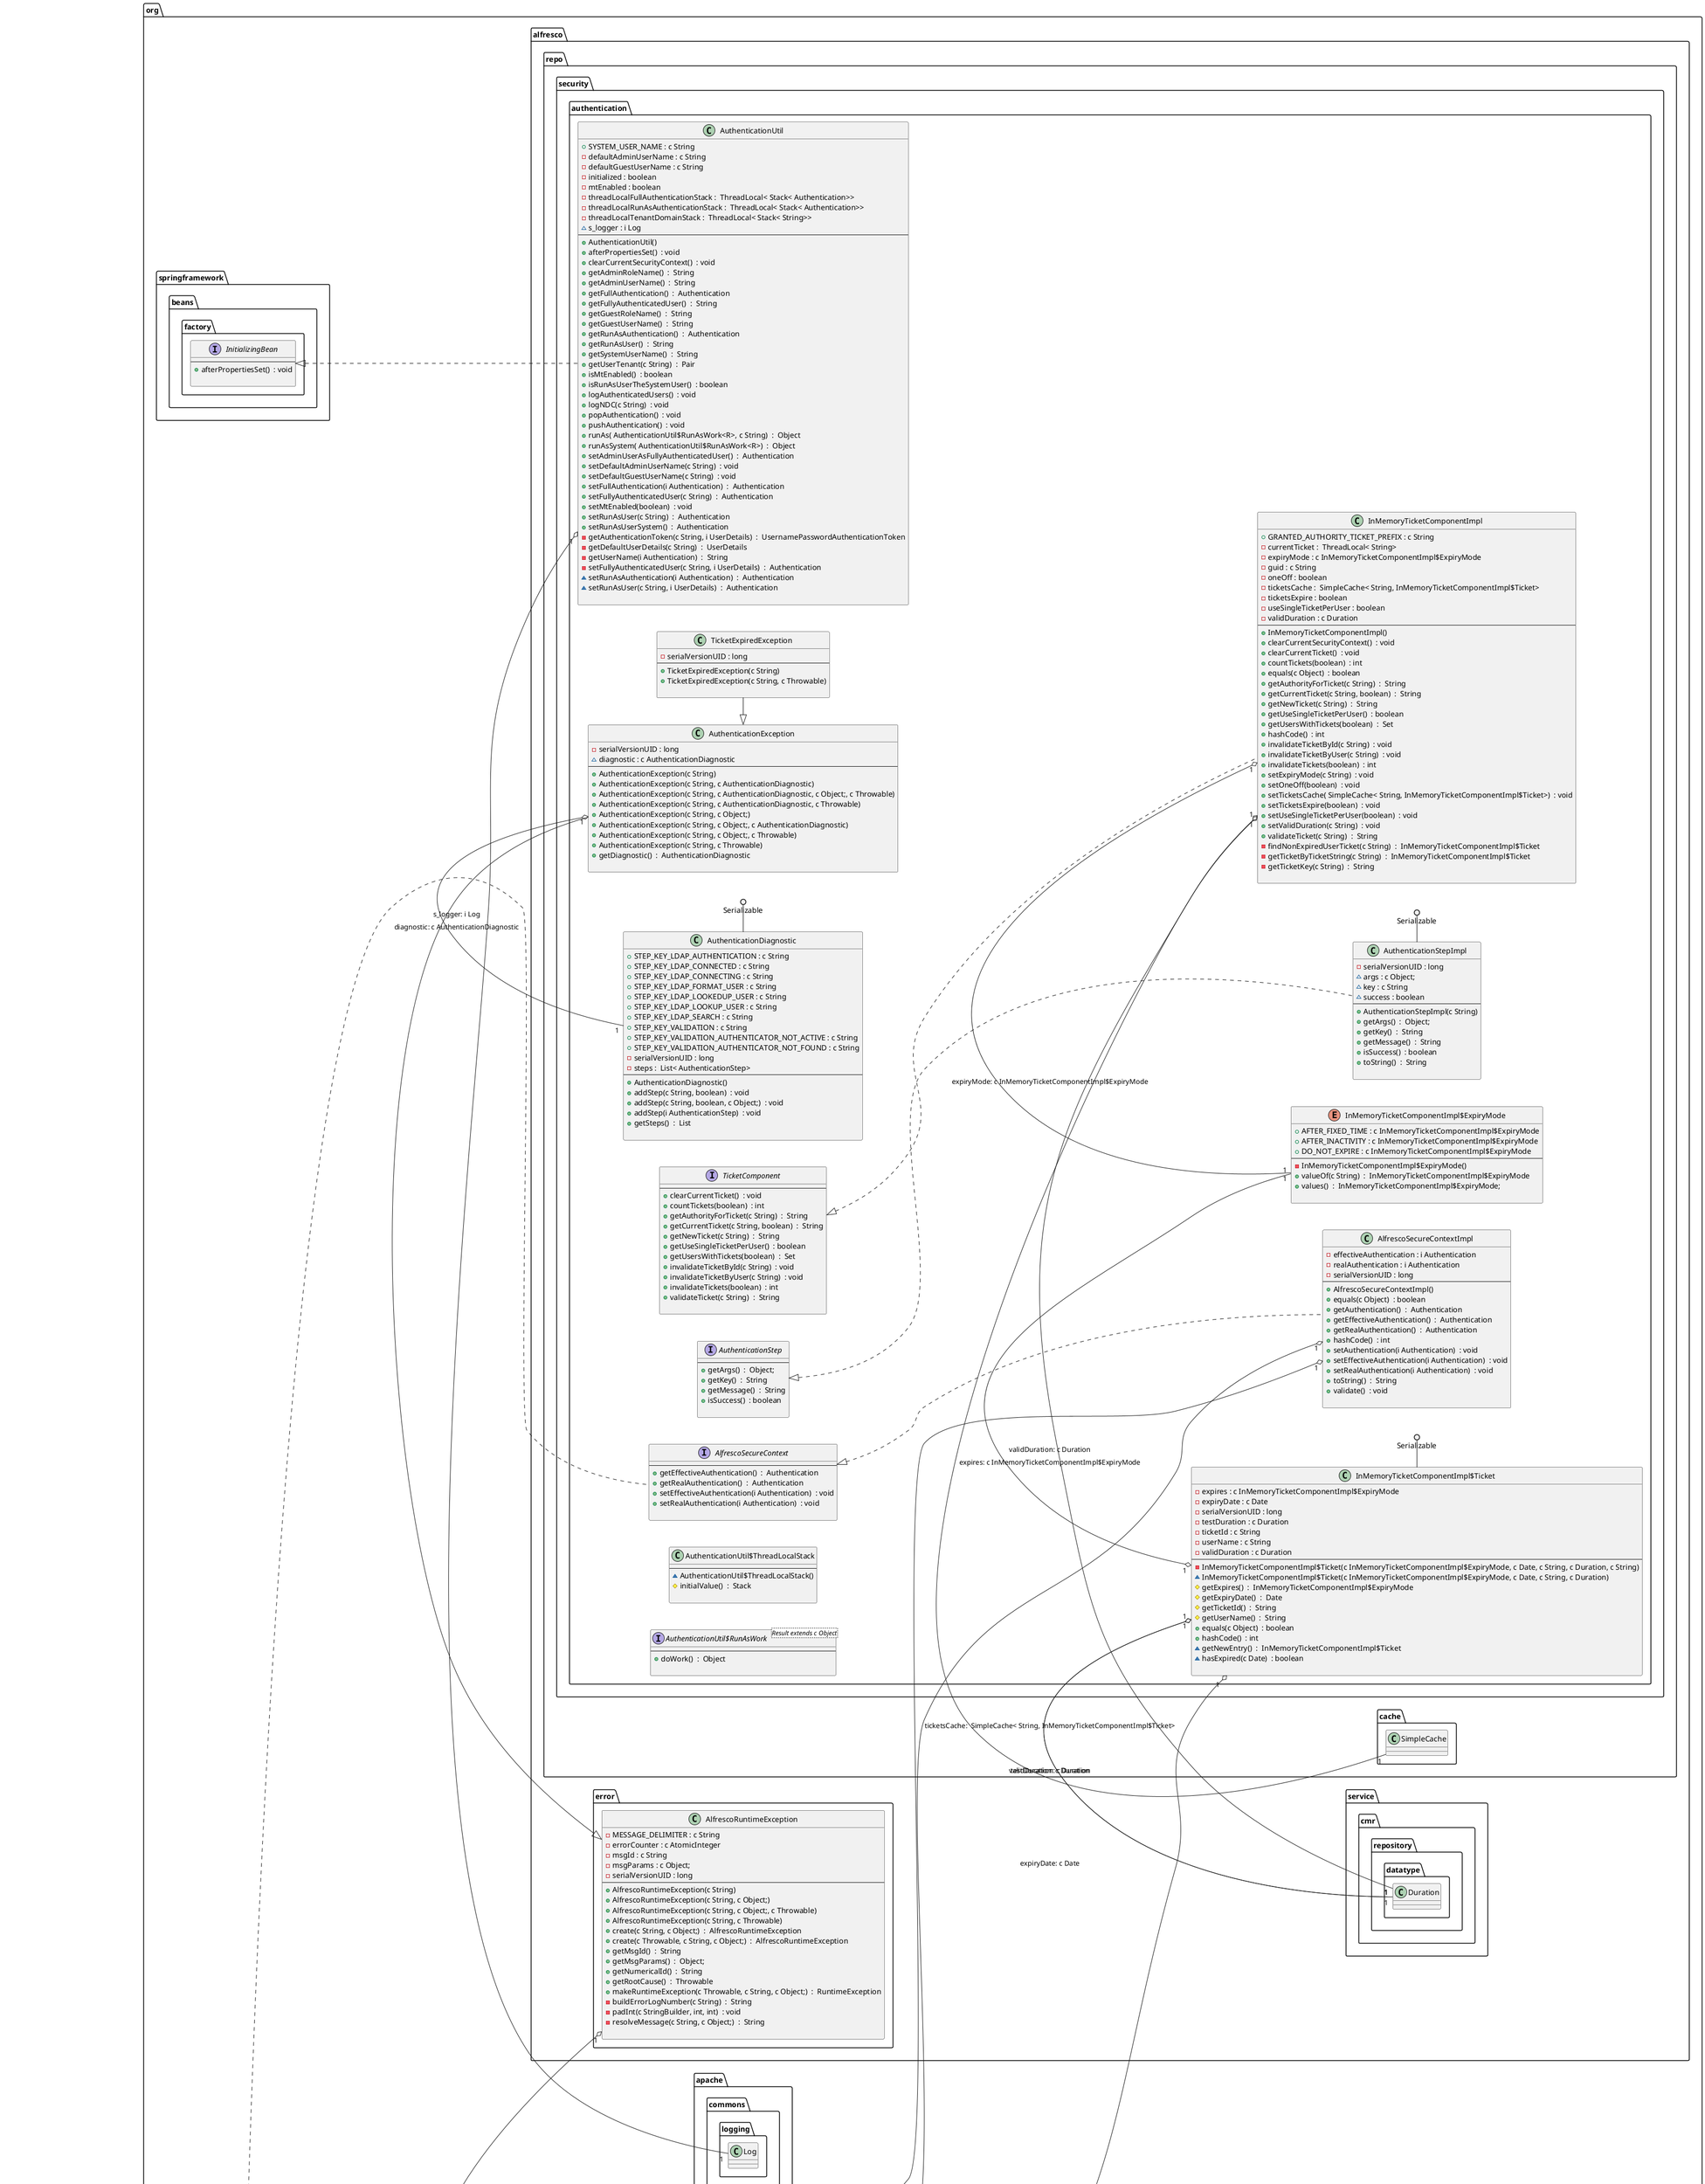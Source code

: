@startuml

' Generated using https://github.com/juanmf/Java2PlantUML

left to right direction
' Participants 

interface org.alfresco.repo.security.authentication.AlfrescoSecureContext {
--
+  getEffectiveAuthentication()  :  Authentication
+  getRealAuthentication()  :  Authentication
+  setEffectiveAuthentication(i Authentication)  : void
+  setRealAuthentication(i Authentication)  : void

}
interface net.sf.acegisecurity.context.security.SecureContext {
--
+  getAuthentication()  :  Authentication
+  setAuthentication(i Authentication)  : void

}
class org.alfresco.repo.security.authentication.AuthenticationUtil$ThreadLocalStack {
--
~   AuthenticationUtil$ThreadLocalStack() 
#  initialValue()  :  Stack

}
class org.alfresco.repo.security.authentication.TicketExpiredException {
-  serialVersionUID : long
--
+   TicketExpiredException(c String) 
+   TicketExpiredException(c String, c Throwable) 

}
class org.alfresco.repo.security.authentication.InMemoryTicketComponentImpl$Ticket {
-  expires : c InMemoryTicketComponentImpl$ExpiryMode
-  expiryDate : c Date
-  serialVersionUID : long
-  testDuration : c Duration
-  ticketId : c String
-  userName : c String
-  validDuration : c Duration
--
-   InMemoryTicketComponentImpl$Ticket(c InMemoryTicketComponentImpl$ExpiryMode, c Date, c String, c Duration, c String) 
~   InMemoryTicketComponentImpl$Ticket(c InMemoryTicketComponentImpl$ExpiryMode, c Date, c String, c Duration) 
#  getExpires()  :  InMemoryTicketComponentImpl$ExpiryMode
#  getExpiryDate()  :  Date
#  getTicketId()  :  String
#  getUserName()  :  String
+  equals(c Object)  : boolean
+  hashCode()  : int
~  getNewEntry()  :  InMemoryTicketComponentImpl$Ticket
~  hasExpired(c Date)  : boolean

}
class org.alfresco.repo.security.authentication.InMemoryTicketComponentImpl {
+  GRANTED_AUTHORITY_TICKET_PREFIX : c String
-  currentTicket :  ThreadLocal< String>
-  expiryMode : c InMemoryTicketComponentImpl$ExpiryMode
-  guid : c String
-  oneOff : boolean
-  ticketsCache :  SimpleCache< String, InMemoryTicketComponentImpl$Ticket>
-  ticketsExpire : boolean
-  useSingleTicketPerUser : boolean
-  validDuration : c Duration
--
+   InMemoryTicketComponentImpl() 
+  clearCurrentSecurityContext()  : void
+  clearCurrentTicket()  : void
+  countTickets(boolean)  : int
+  equals(c Object)  : boolean
+  getAuthorityForTicket(c String)  :  String
+  getCurrentTicket(c String, boolean)  :  String
+  getNewTicket(c String)  :  String
+  getUseSingleTicketPerUser()  : boolean
+  getUsersWithTickets(boolean)  :  Set
+  hashCode()  : int
+  invalidateTicketById(c String)  : void
+  invalidateTicketByUser(c String)  : void
+  invalidateTickets(boolean)  : int
+  setExpiryMode(c String)  : void
+  setOneOff(boolean)  : void
+  setTicketsCache( SimpleCache< String, InMemoryTicketComponentImpl$Ticket>)  : void
+  setTicketsExpire(boolean)  : void
+  setUseSingleTicketPerUser(boolean)  : void
+  setValidDuration(c String)  : void
+  validateTicket(c String)  :  String
-  findNonExpiredUserTicket(c String)  :  InMemoryTicketComponentImpl$Ticket
-  getTicketByTicketString(c String)  :  InMemoryTicketComponentImpl$Ticket
-  getTicketKey(c String)  :  String

}
interface org.springframework.beans.factory.InitializingBean {
--
+  afterPropertiesSet()  : void

}
interface org.alfresco.repo.security.authentication.AuthenticationStep {
--
+  getArgs()  :  Object;
+  getKey()  :  String
+  getMessage()  :  String
+  isSuccess()  : boolean

}
interface org.alfresco.repo.security.authentication.AuthenticationUtil$RunAsWork <Result extends c Object> {
--
+  doWork()  :  Object

}
class org.alfresco.repo.security.authentication.AuthenticationUtil {
+  SYSTEM_USER_NAME : c String
-  defaultAdminUserName : c String
-  defaultGuestUserName : c String
-  initialized : boolean
-  mtEnabled : boolean
-  threadLocalFullAuthenticationStack :  ThreadLocal< Stack< Authentication>>
-  threadLocalRunAsAuthenticationStack :  ThreadLocal< Stack< Authentication>>
-  threadLocalTenantDomainStack :  ThreadLocal< Stack< String>>
~  s_logger : i Log
--
+   AuthenticationUtil() 
+  afterPropertiesSet()  : void
+  clearCurrentSecurityContext()  : void
+  getAdminRoleName()  :  String
+  getAdminUserName()  :  String
+  getFullAuthentication()  :  Authentication
+  getFullyAuthenticatedUser()  :  String
+  getGuestRoleName()  :  String
+  getGuestUserName()  :  String
+  getRunAsAuthentication()  :  Authentication
+  getRunAsUser()  :  String
+  getSystemUserName()  :  String
+  getUserTenant(c String)  :  Pair
+  isMtEnabled()  : boolean
+  isRunAsUserTheSystemUser()  : boolean
+  logAuthenticatedUsers()  : void
+  logNDC(c String)  : void
+  popAuthentication()  : void
+  pushAuthentication()  : void
+  runAs( AuthenticationUtil$RunAsWork<R>, c String)  :  Object
+  runAsSystem( AuthenticationUtil$RunAsWork<R>)  :  Object
+  setAdminUserAsFullyAuthenticatedUser()  :  Authentication
+  setDefaultAdminUserName(c String)  : void
+  setDefaultGuestUserName(c String)  : void
+  setFullAuthentication(i Authentication)  :  Authentication
+  setFullyAuthenticatedUser(c String)  :  Authentication
+  setMtEnabled(boolean)  : void
+  setRunAsUser(c String)  :  Authentication
+  setRunAsUserSystem()  :  Authentication
-  getAuthenticationToken(c String, i UserDetails)  :  UsernamePasswordAuthenticationToken
-  getDefaultUserDetails(c String)  :  UserDetails
-  getUserName(i Authentication)  :  String
-  setFullyAuthenticatedUser(c String, i UserDetails)  :  Authentication
~  setRunAsAuthentication(i Authentication)  :  Authentication
~  setRunAsUser(c String, i UserDetails)  :  Authentication

}
class org.alfresco.repo.security.authentication.AuthenticationException {
-  serialVersionUID : long
~  diagnostic : c AuthenticationDiagnostic
--
+   AuthenticationException(c String) 
+   AuthenticationException(c String, c AuthenticationDiagnostic) 
+   AuthenticationException(c String, c AuthenticationDiagnostic, c Object;, c Throwable) 
+   AuthenticationException(c String, c AuthenticationDiagnostic, c Throwable) 
+   AuthenticationException(c String, c Object;) 
+   AuthenticationException(c String, c Object;, c AuthenticationDiagnostic) 
+   AuthenticationException(c String, c Object;, c Throwable) 
+   AuthenticationException(c String, c Throwable) 
+  getDiagnostic()  :  AuthenticationDiagnostic

}
class org.alfresco.error.AlfrescoRuntimeException {
-  MESSAGE_DELIMITER : c String
-  errorCounter : c AtomicInteger
-  msgId : c String
-  msgParams : c Object;
-  serialVersionUID : long
--
+   AlfrescoRuntimeException(c String) 
+   AlfrescoRuntimeException(c String, c Object;) 
+   AlfrescoRuntimeException(c String, c Object;, c Throwable) 
+   AlfrescoRuntimeException(c String, c Throwable) 
+  create(c String, c Object;)  :  AlfrescoRuntimeException
+  create(c Throwable, c String, c Object;)  :  AlfrescoRuntimeException
+  getMsgId()  :  String
+  getMsgParams()  :  Object;
+  getNumericalId()  :  String
+  getRootCause()  :  Throwable
+  makeRuntimeException(c Throwable, c String, c Object;)  :  RuntimeException
-  buildErrorLogNumber(c String)  :  String
-  padInt(c StringBuilder, int, int)  : void
-  resolveMessage(c String, c Object;)  :  String

}
class org.alfresco.repo.security.authentication.AuthenticationDiagnostic {
+  STEP_KEY_LDAP_AUTHENTICATION : c String
+  STEP_KEY_LDAP_CONNECTED : c String
+  STEP_KEY_LDAP_CONNECTING : c String
+  STEP_KEY_LDAP_FORMAT_USER : c String
+  STEP_KEY_LDAP_LOOKEDUP_USER : c String
+  STEP_KEY_LDAP_LOOKUP_USER : c String
+  STEP_KEY_LDAP_SEARCH : c String
+  STEP_KEY_VALIDATION : c String
+  STEP_KEY_VALIDATION_AUTHENTICATOR_NOT_ACTIVE : c String
+  STEP_KEY_VALIDATION_AUTHENTICATOR_NOT_FOUND : c String
-  serialVersionUID : long
-  steps :  List< AuthenticationStep>
--
+   AuthenticationDiagnostic() 
+  addStep(c String, boolean)  : void
+  addStep(c String, boolean, c Object;)  : void
+  addStep(i AuthenticationStep)  : void
+  getSteps()  :  List

}
class org.alfresco.repo.security.authentication.AuthenticationStepImpl {
-  serialVersionUID : long
~  args : c Object;
~  key : c String
~  success : boolean
--
+   AuthenticationStepImpl(c String) 
+  getArgs()  :  Object;
+  getKey()  :  String
+  getMessage()  :  String
+  isSuccess()  : boolean
+  toString()  :  String

}
interface net.sf.acegisecurity.context.Context {
--
+  validate()  : void

}
class org.alfresco.repo.security.authentication.AlfrescoSecureContextImpl {
-  effectiveAuthentication : i Authentication
-  realAuthentication : i Authentication
-  serialVersionUID : long
--
+   AlfrescoSecureContextImpl() 
+  equals(c Object)  : boolean
+  getAuthentication()  :  Authentication
+  getEffectiveAuthentication()  :  Authentication
+  getRealAuthentication()  :  Authentication
+  hashCode()  : int
+  setAuthentication(i Authentication)  : void
+  setEffectiveAuthentication(i Authentication)  : void
+  setRealAuthentication(i Authentication)  : void
+  toString()  :  String
+  validate()  : void

}
enum org.alfresco.repo.security.authentication.InMemoryTicketComponentImpl$ExpiryMode {
+  AFTER_FIXED_TIME : c InMemoryTicketComponentImpl$ExpiryMode
+  AFTER_INACTIVITY : c InMemoryTicketComponentImpl$ExpiryMode
+  DO_NOT_EXPIRE : c InMemoryTicketComponentImpl$ExpiryMode
--
-   InMemoryTicketComponentImpl$ExpiryMode() 
+  valueOf(c String)  :  InMemoryTicketComponentImpl$ExpiryMode
+  values()  :  InMemoryTicketComponentImpl$ExpiryMode;

}
interface org.alfresco.repo.security.authentication.TicketComponent {
--
+  clearCurrentTicket()  : void
+  countTickets(boolean)  : int
+  getAuthorityForTicket(c String)  :  String
+  getCurrentTicket(c String, boolean)  :  String
+  getNewTicket(c String)  :  String
+  getUseSingleTicketPerUser()  : boolean
+  getUsersWithTickets(boolean)  :  Set
+  invalidateTicketById(c String)  : void
+  invalidateTicketByUser(c String)  : void
+  invalidateTickets(boolean)  : int
+  validateTicket(c String)  :  String

}

' Relations 

org.alfresco.repo.security.authentication.InMemoryTicketComponentImpl "1"  o-left-  "1" org.alfresco.repo.cache.SimpleCache  : ticketsCache:  SimpleCache< String, InMemoryTicketComponentImpl$Ticket>
org.alfresco.repo.security.authentication.AlfrescoSecureContextImpl "1"  o-left-  "1" net.sf.acegisecurity.Authentication  : realAuthentication: i Authentication
org.alfresco.repo.security.authentication.InMemoryTicketComponentImpl$Ticket "1"  o-left-  "1" org.alfresco.repo.security.authentication.InMemoryTicketComponentImpl$ExpiryMode  : expires: c InMemoryTicketComponentImpl$ExpiryMode
org.alfresco.error.AlfrescoRuntimeException "1"  o-left-  "1" java.util.concurrent.atomic.AtomicInteger  : errorCounter: c AtomicInteger
org.alfresco.repo.security.authentication.InMemoryTicketComponentImpl$Ticket "1"  o-left-  "1" org.alfresco.service.cmr.repository.datatype.Duration  : testDuration: c Duration
org.alfresco.repo.security.authentication.InMemoryTicketComponentImpl$Ticket "1"  o-left-  "1" org.alfresco.service.cmr.repository.datatype.Duration  : validDuration: c Duration
org.alfresco.repo.security.authentication.AuthenticationUtil "1"  o-left-  "1" org.apache.commons.logging.Log  : s_logger: i Log
org.alfresco.repo.security.authentication.InMemoryTicketComponentImpl "1"  o-left-  "1" org.alfresco.repo.security.authentication.InMemoryTicketComponentImpl$ExpiryMode  : expiryMode: c InMemoryTicketComponentImpl$ExpiryMode
org.alfresco.repo.security.authentication.AuthenticationException "1"  o-left-  "1" org.alfresco.repo.security.authentication.AuthenticationDiagnostic  : diagnostic: c AuthenticationDiagnostic
org.alfresco.repo.security.authentication.InMemoryTicketComponentImpl$Ticket "1"  o-left-  "1" java.util.Date  : expiryDate: c Date
org.alfresco.repo.security.authentication.InMemoryTicketComponentImpl "1"  o-left-  "1" org.alfresco.service.cmr.repository.datatype.Duration  : validDuration: c Duration
org.alfresco.repo.security.authentication.AlfrescoSecureContextImpl "1"  o-left-  "1" net.sf.acegisecurity.Authentication  : effectiveAuthentication: i Authentication
org.alfresco.repo.security.authentication.AuthenticationException  -up|>  org.alfresco.error.AlfrescoRuntimeException
org.alfresco.repo.security.authentication.TicketExpiredException  -up|>  org.alfresco.repo.security.authentication.AuthenticationException
"net.sf.acegisecurity.context.Context"  -()   Serializable
"org.alfresco.repo.security.authentication.AuthenticationStepImpl"  -()   Serializable
org.alfresco.repo.security.authentication.AlfrescoSecureContext  ..up|>  net.sf.acegisecurity.context.security.SecureContext
org.alfresco.repo.security.authentication.AuthenticationStepImpl  ..up|>  org.alfresco.repo.security.authentication.AuthenticationStep
org.alfresco.repo.security.authentication.InMemoryTicketComponentImpl  ..up|>  org.alfresco.repo.security.authentication.TicketComponent
net.sf.acegisecurity.context.security.SecureContext  ..up|>  net.sf.acegisecurity.context.Context
"org.alfresco.repo.security.authentication.AuthenticationDiagnostic"  -()   Serializable
"org.alfresco.repo.security.authentication.InMemoryTicketComponentImpl$Ticket"  -()   Serializable
org.alfresco.repo.security.authentication.AlfrescoSecureContextImpl  ..up|>  org.alfresco.repo.security.authentication.AlfrescoSecureContext
org.alfresco.repo.security.authentication.AuthenticationUtil  ..up|>  org.springframework.beans.factory.InitializingBean

' Notes 

@enduml
